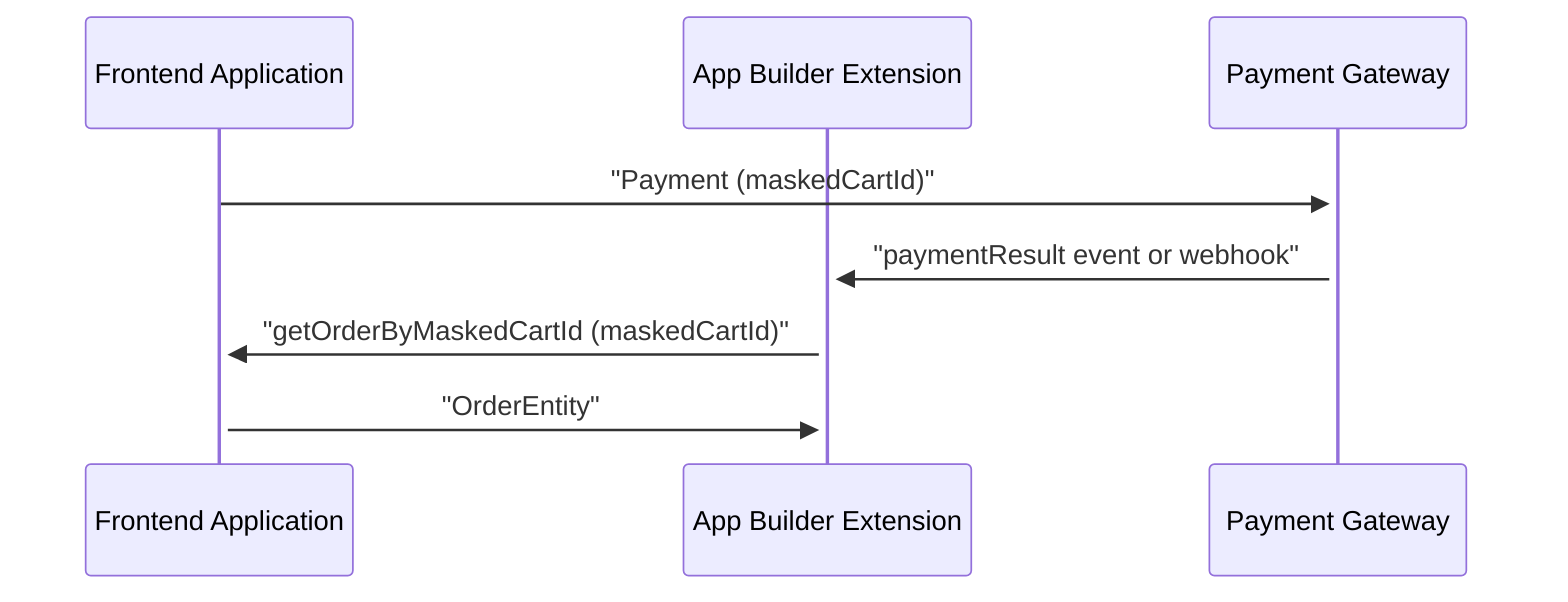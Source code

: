 ---
config:
  theme: default
---
sequenceDiagram
  participant A as Frontend Application
  participant B as App Builder Extension
  participant C as Payment Gateway
  A ->>+ C: "Payment (maskedCartId)"
  C ->>+ B: "paymentResult event or webhook"
  B ->>+ A: "getOrderByMaskedCartId (maskedCartId)"
  A ->>+ B: "OrderEntity"